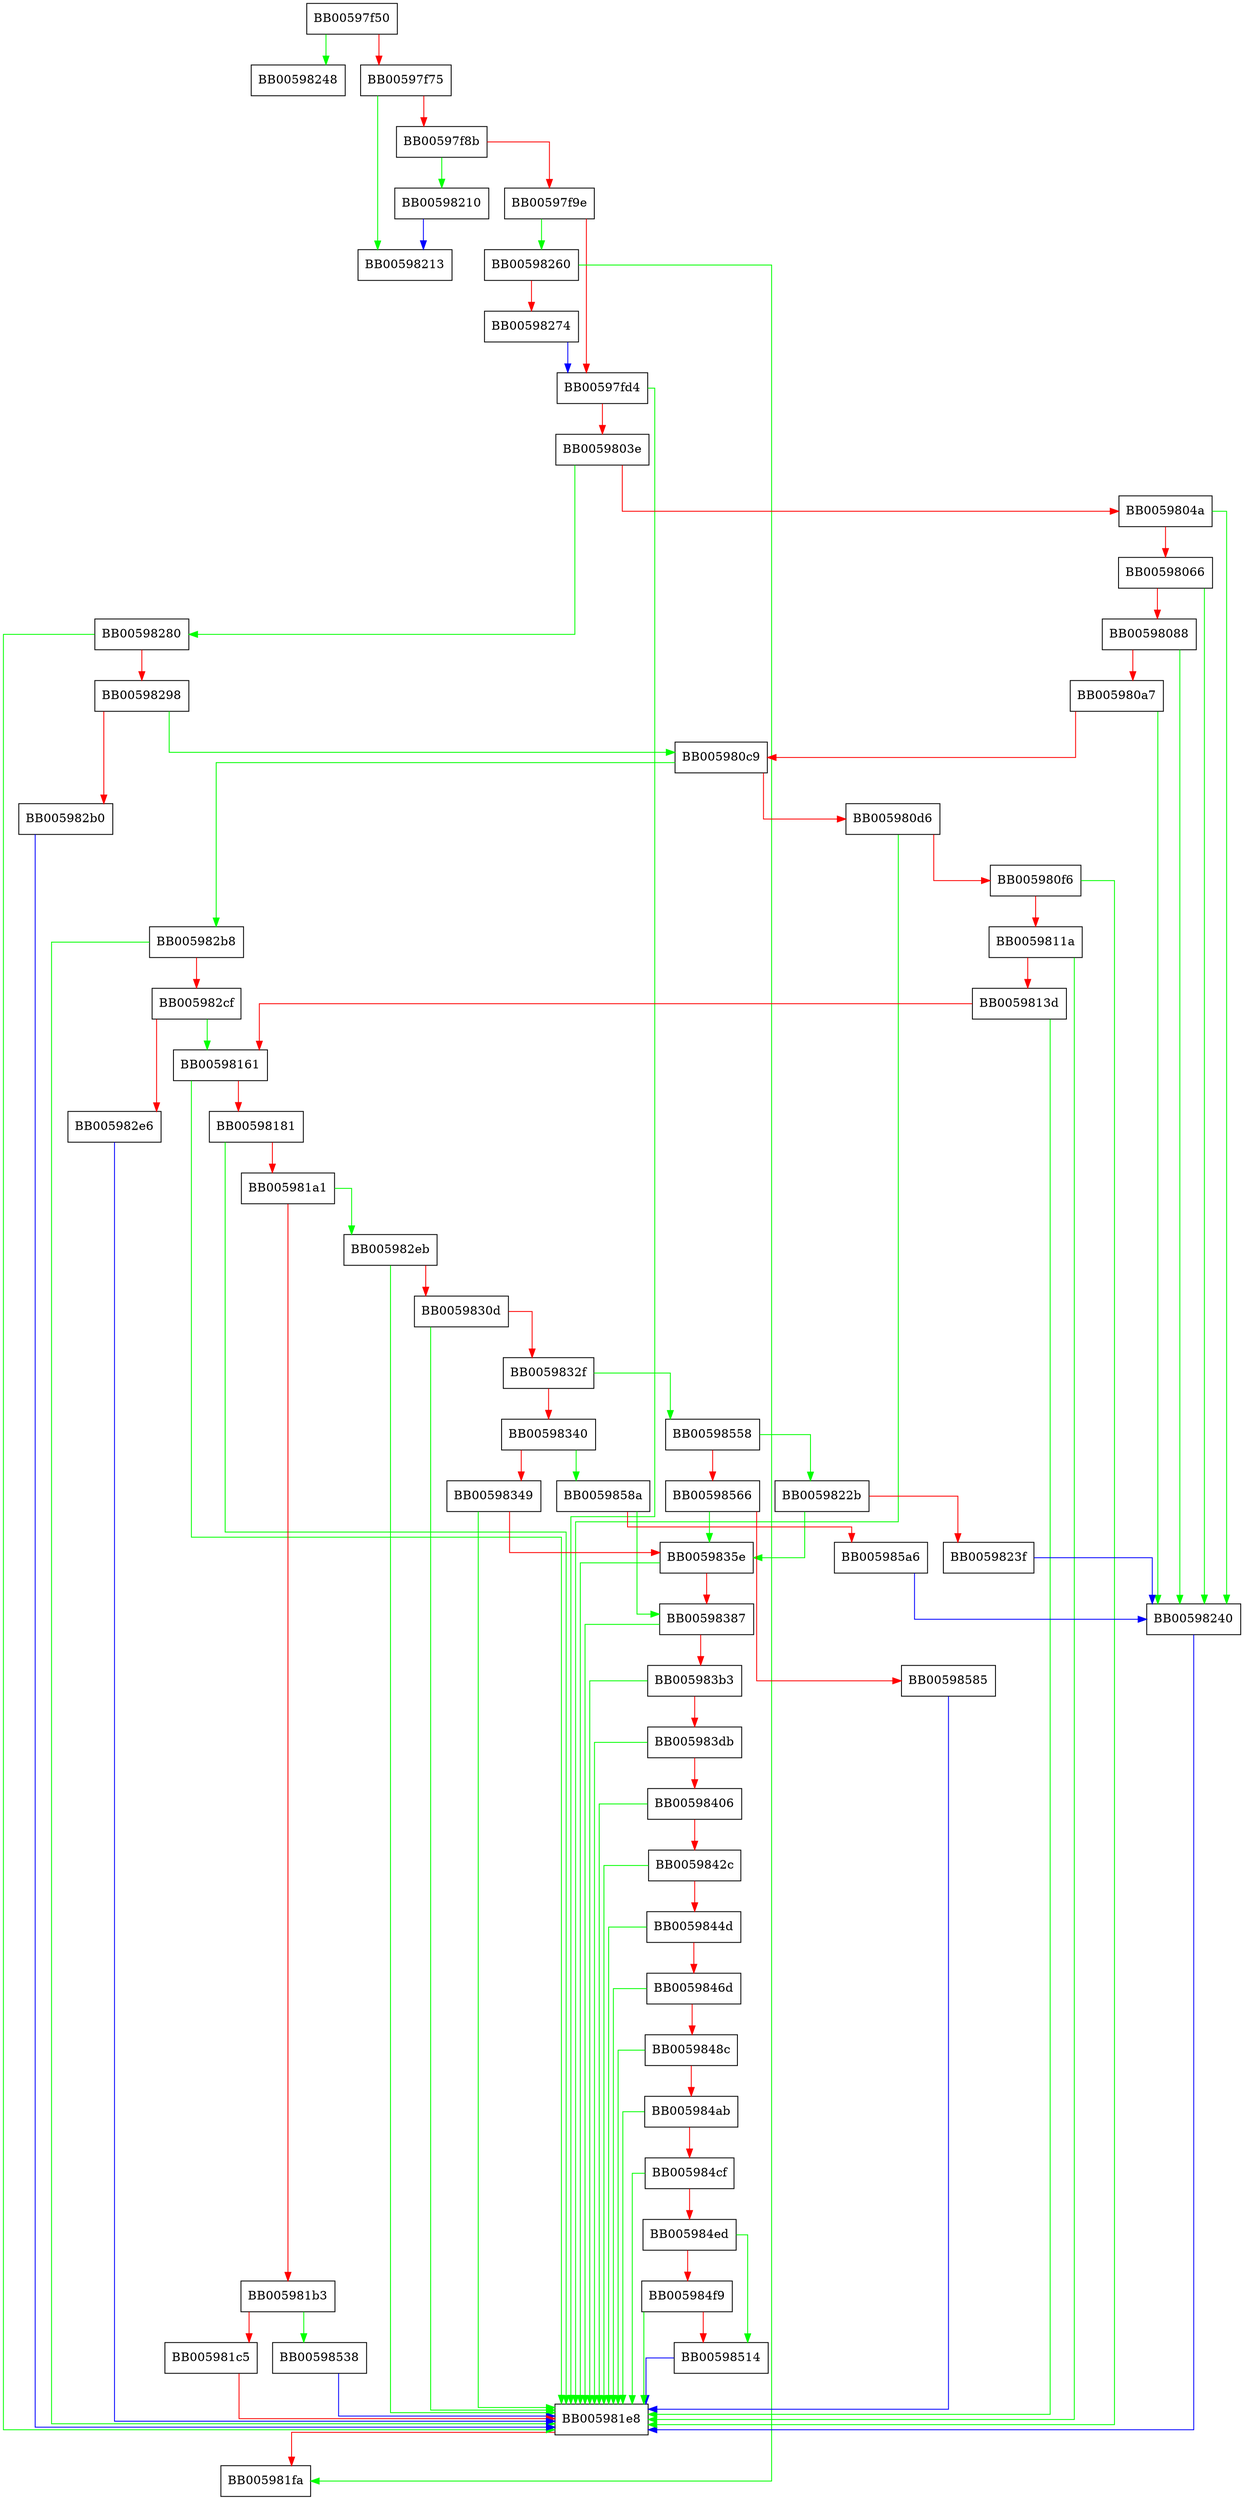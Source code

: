 digraph ossl_ec_GFp_simple_add {
  node [shape="box"];
  graph [splines=ortho];
  BB00597f50 -> BB00598248 [color="green"];
  BB00597f50 -> BB00597f75 [color="red"];
  BB00597f75 -> BB00598213 [color="green"];
  BB00597f75 -> BB00597f8b [color="red"];
  BB00597f8b -> BB00598210 [color="green"];
  BB00597f8b -> BB00597f9e [color="red"];
  BB00597f9e -> BB00598260 [color="green"];
  BB00597f9e -> BB00597fd4 [color="red"];
  BB00597fd4 -> BB005981e8 [color="green"];
  BB00597fd4 -> BB0059803e [color="red"];
  BB0059803e -> BB00598280 [color="green"];
  BB0059803e -> BB0059804a [color="red"];
  BB0059804a -> BB00598240 [color="green"];
  BB0059804a -> BB00598066 [color="red"];
  BB00598066 -> BB00598240 [color="green"];
  BB00598066 -> BB00598088 [color="red"];
  BB00598088 -> BB00598240 [color="green"];
  BB00598088 -> BB005980a7 [color="red"];
  BB005980a7 -> BB00598240 [color="green"];
  BB005980a7 -> BB005980c9 [color="red"];
  BB005980c9 -> BB005982b8 [color="green"];
  BB005980c9 -> BB005980d6 [color="red"];
  BB005980d6 -> BB005981e8 [color="green"];
  BB005980d6 -> BB005980f6 [color="red"];
  BB005980f6 -> BB005981e8 [color="green"];
  BB005980f6 -> BB0059811a [color="red"];
  BB0059811a -> BB005981e8 [color="green"];
  BB0059811a -> BB0059813d [color="red"];
  BB0059813d -> BB005981e8 [color="green"];
  BB0059813d -> BB00598161 [color="red"];
  BB00598161 -> BB005981e8 [color="green"];
  BB00598161 -> BB00598181 [color="red"];
  BB00598181 -> BB005981e8 [color="green"];
  BB00598181 -> BB005981a1 [color="red"];
  BB005981a1 -> BB005982eb [color="green"];
  BB005981a1 -> BB005981b3 [color="red"];
  BB005981b3 -> BB00598538 [color="green"];
  BB005981b3 -> BB005981c5 [color="red"];
  BB005981c5 -> BB005981e8 [color="red"];
  BB005981e8 -> BB005981fa [color="red"];
  BB00598210 -> BB00598213 [color="blue"];
  BB0059822b -> BB0059835e [color="green"];
  BB0059822b -> BB0059823f [color="red"];
  BB0059823f -> BB00598240 [color="blue"];
  BB00598240 -> BB005981e8 [color="blue"];
  BB00598260 -> BB005981fa [color="green"];
  BB00598260 -> BB00598274 [color="red"];
  BB00598274 -> BB00597fd4 [color="blue"];
  BB00598280 -> BB005981e8 [color="green"];
  BB00598280 -> BB00598298 [color="red"];
  BB00598298 -> BB005980c9 [color="green"];
  BB00598298 -> BB005982b0 [color="red"];
  BB005982b0 -> BB005981e8 [color="blue"];
  BB005982b8 -> BB005981e8 [color="green"];
  BB005982b8 -> BB005982cf [color="red"];
  BB005982cf -> BB00598161 [color="green"];
  BB005982cf -> BB005982e6 [color="red"];
  BB005982e6 -> BB005981e8 [color="blue"];
  BB005982eb -> BB005981e8 [color="green"];
  BB005982eb -> BB0059830d [color="red"];
  BB0059830d -> BB005981e8 [color="green"];
  BB0059830d -> BB0059832f [color="red"];
  BB0059832f -> BB00598558 [color="green"];
  BB0059832f -> BB00598340 [color="red"];
  BB00598340 -> BB0059858a [color="green"];
  BB00598340 -> BB00598349 [color="red"];
  BB00598349 -> BB005981e8 [color="green"];
  BB00598349 -> BB0059835e [color="red"];
  BB0059835e -> BB005981e8 [color="green"];
  BB0059835e -> BB00598387 [color="red"];
  BB00598387 -> BB005981e8 [color="green"];
  BB00598387 -> BB005983b3 [color="red"];
  BB005983b3 -> BB005981e8 [color="green"];
  BB005983b3 -> BB005983db [color="red"];
  BB005983db -> BB005981e8 [color="green"];
  BB005983db -> BB00598406 [color="red"];
  BB00598406 -> BB005981e8 [color="green"];
  BB00598406 -> BB0059842c [color="red"];
  BB0059842c -> BB005981e8 [color="green"];
  BB0059842c -> BB0059844d [color="red"];
  BB0059844d -> BB005981e8 [color="green"];
  BB0059844d -> BB0059846d [color="red"];
  BB0059846d -> BB005981e8 [color="green"];
  BB0059846d -> BB0059848c [color="red"];
  BB0059848c -> BB005981e8 [color="green"];
  BB0059848c -> BB005984ab [color="red"];
  BB005984ab -> BB005981e8 [color="green"];
  BB005984ab -> BB005984cf [color="red"];
  BB005984cf -> BB005981e8 [color="green"];
  BB005984cf -> BB005984ed [color="red"];
  BB005984ed -> BB00598514 [color="green"];
  BB005984ed -> BB005984f9 [color="red"];
  BB005984f9 -> BB005981e8 [color="green"];
  BB005984f9 -> BB00598514 [color="red"];
  BB00598514 -> BB005981e8 [color="blue"];
  BB00598538 -> BB005981e8 [color="blue"];
  BB00598558 -> BB0059822b [color="green"];
  BB00598558 -> BB00598566 [color="red"];
  BB00598566 -> BB0059835e [color="green"];
  BB00598566 -> BB00598585 [color="red"];
  BB00598585 -> BB005981e8 [color="blue"];
  BB0059858a -> BB00598387 [color="green"];
  BB0059858a -> BB005985a6 [color="red"];
  BB005985a6 -> BB00598240 [color="blue"];
}